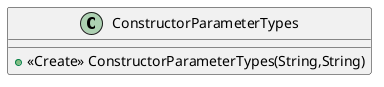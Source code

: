 @startuml
class ConstructorParameterTypes {
+ <<Create>> ConstructorParameterTypes(String,String)
}
@enduml